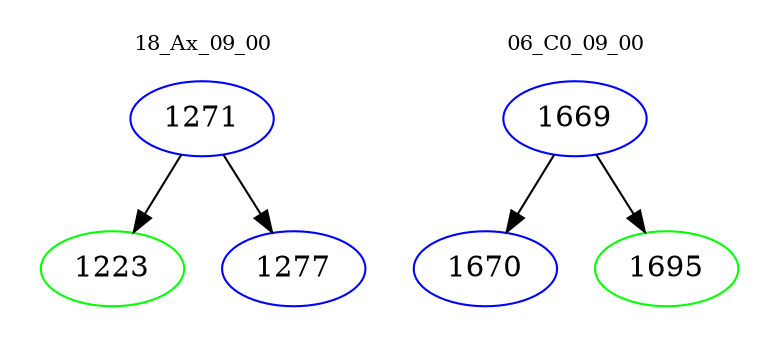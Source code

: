 digraph{
subgraph cluster_0 {
color = white
label = "18_Ax_09_00";
fontsize=10;
T0_1271 [label="1271", color="blue"]
T0_1271 -> T0_1223 [color="black"]
T0_1223 [label="1223", color="green"]
T0_1271 -> T0_1277 [color="black"]
T0_1277 [label="1277", color="blue"]
}
subgraph cluster_1 {
color = white
label = "06_C0_09_00";
fontsize=10;
T1_1669 [label="1669", color="blue"]
T1_1669 -> T1_1670 [color="black"]
T1_1670 [label="1670", color="blue"]
T1_1669 -> T1_1695 [color="black"]
T1_1695 [label="1695", color="green"]
}
}
